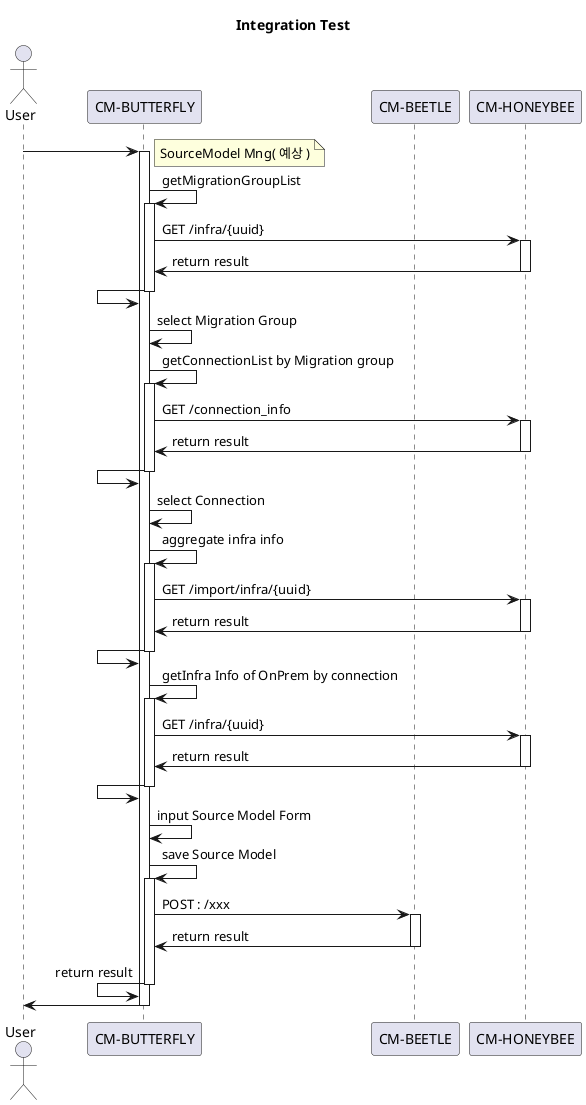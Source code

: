 @startuml

title "Integration Test"

actor User as EndUser

participant "CM-BUTTERFLY" as butterfly
participant "CM-BEETLE" as beetle
participant "CM-HONEYBEE" as honeyBee


EndUser     -> butterfly ++
    note right
        SourceModel Mng( 예상 )
    end note
    butterfly   -> butterfly ++: getMigrationGroupList
        butterfly  -> honeyBee ++: GET /infra/{uuid}
        butterfly  <- honeyBee --: return result        
    butterfly   <- butterfly --

    butterfly   -> butterfly : select Migration Group

    butterfly   -> butterfly ++: getConnectionList by Migration group
        butterfly  -> honeyBee ++: GET /connection_info
        butterfly  <- honeyBee --: return result        
    butterfly   <- butterfly --
    
    butterfly   -> butterfly : select Connection 

    butterfly   -> butterfly ++: aggregate infra info
        butterfly  -> honeyBee ++: GET /import/infra/{uuid}
        butterfly  <- honeyBee --: return result        
    butterfly   <- butterfly --

    butterfly   -> butterfly ++: getInfra Info of OnPrem by connection
        butterfly  -> honeyBee ++: GET /infra/{uuid}
        butterfly  <- honeyBee --: return result        
    butterfly   <- butterfly --
    
    butterfly   -> butterfly : input Source Model Form

    butterfly   -> butterfly ++: save Source Model        
        butterfly  -> beetle ++: POST : /xxx
        butterfly  <- beetle --: return result
    butterfly   <- butterfly --: return result
EndUser     <- butterfly --
 
@enduml
